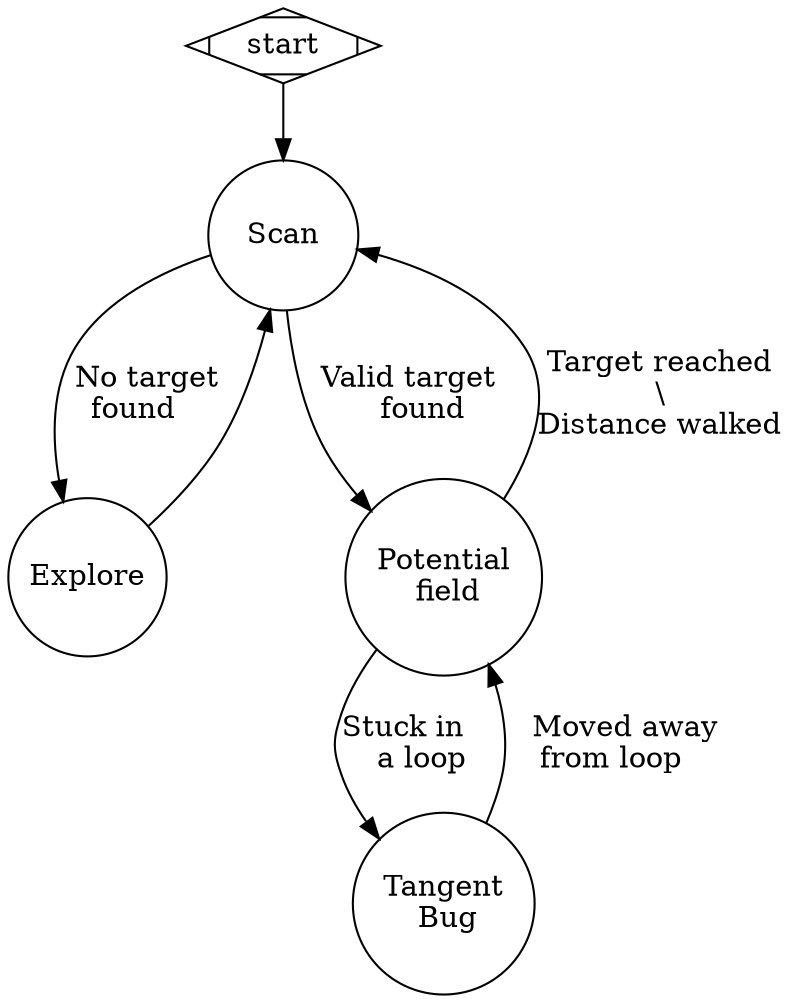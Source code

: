 digraph G {
    start [shape=Mdiamond, width=1];
    b [label="Tangent\n Bug", shape=circle, width=1];
    e [label="Explore", shape=circle, width=1];
    p [label="Potential\n field", shape=circle, width=1];
    s [label="Scan", shape=circle, width=1];

    start -> s;
    s->e [label="No target\nfound   "];
    e->s;
    s->p [label="Valid target   \nfound"];
    p->s [label="Target reached\n\\\nDistance walked"];
    p->b [label="Stuck in    \na loop"];
    b->p [label="   Moved away\nfrom loop"];


}
